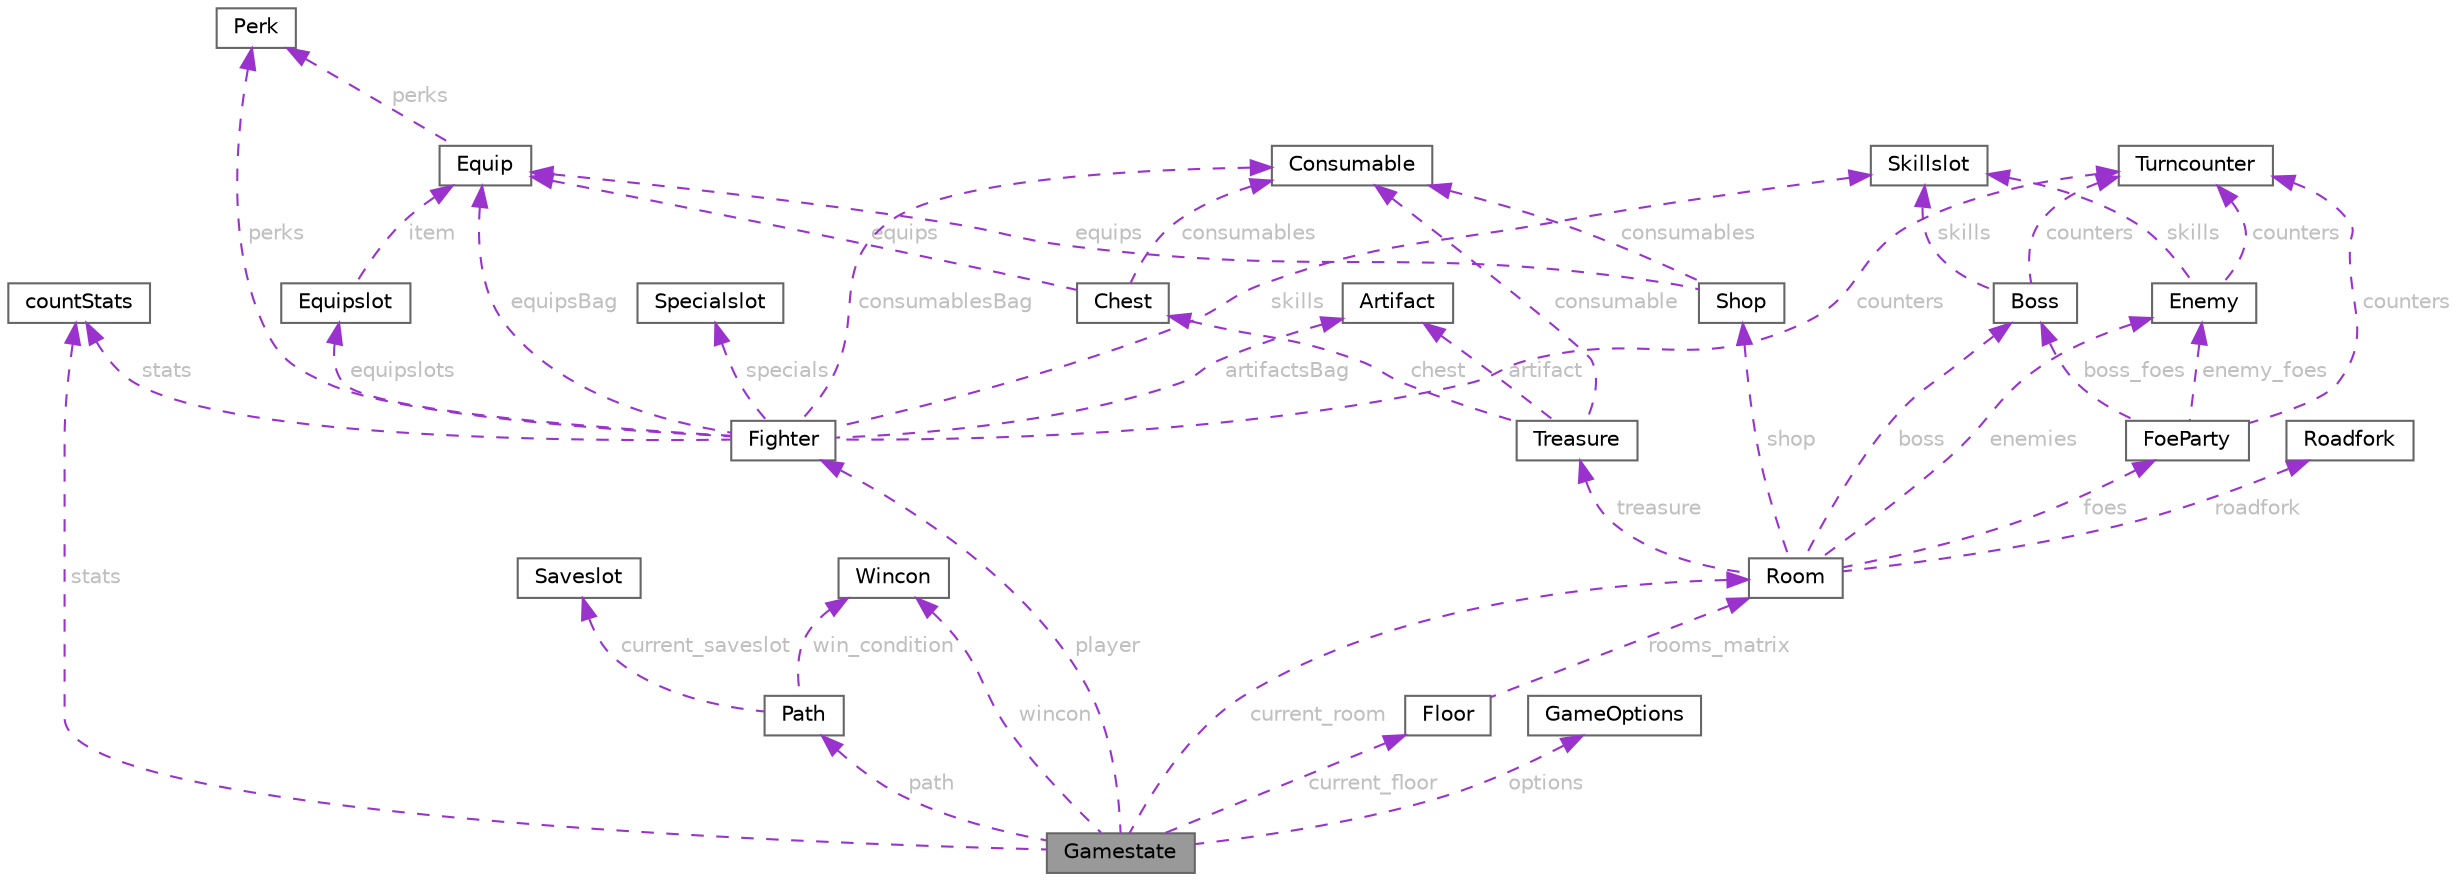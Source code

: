 digraph "Gamestate"
{
 // LATEX_PDF_SIZE
  bgcolor="transparent";
  edge [fontname=Helvetica,fontsize=10,labelfontname=Helvetica,labelfontsize=10];
  node [fontname=Helvetica,fontsize=10,shape=box,height=0.2,width=0.4];
  Node1 [id="Node000001",label="Gamestate",height=0.2,width=0.4,color="gray40", fillcolor="grey60", style="filled", fontcolor="black",tooltip="Holds arguments for a game."];
  Node2 -> Node1 [id="edge1_Node000001_Node000002",dir="back",color="darkorchid3",style="dashed",tooltip=" ",label=" stats",fontcolor="grey" ];
  Node2 [id="Node000002",label="countStats",height=0.2,width=0.4,color="gray40", fillcolor="white", style="filled",URL="$structcountStats.html",tooltip="Holds the lifetime stats of the player."];
  Node3 -> Node1 [id="edge2_Node000001_Node000003",dir="back",color="darkorchid3",style="dashed",tooltip=" ",label=" wincon",fontcolor="grey" ];
  Node3 [id="Node000003",label="Wincon",height=0.2,width=0.4,color="gray40", fillcolor="white", style="filled",URL="$structWincon.html",tooltip="Defines the entity initialised from a winconClass."];
  Node4 -> Node1 [id="edge3_Node000001_Node000004",dir="back",color="darkorchid3",style="dashed",tooltip=" ",label=" path",fontcolor="grey" ];
  Node4 [id="Node000004",label="Path",height=0.2,width=0.4,color="gray40", fillcolor="white", style="filled",URL="$structPath.html",tooltip="Holds the state of game progression."];
  Node3 -> Node4 [id="edge4_Node000004_Node000003",dir="back",color="darkorchid3",style="dashed",tooltip=" ",label=" win_condition",fontcolor="grey" ];
  Node5 -> Node4 [id="edge5_Node000004_Node000005",dir="back",color="darkorchid3",style="dashed",tooltip=" ",label=" current_saveslot",fontcolor="grey" ];
  Node5 [id="Node000005",label="Saveslot",height=0.2,width=0.4,color="gray40", fillcolor="white", style="filled",URL="$structSaveslot.html",tooltip="Holds arguments for a saveslot."];
  Node6 -> Node1 [id="edge6_Node000001_Node000006",dir="back",color="darkorchid3",style="dashed",tooltip=" ",label=" player",fontcolor="grey" ];
  Node6 [id="Node000006",label="Fighter",height=0.2,width=0.4,color="gray40", fillcolor="white", style="filled",URL="$structFighter.html",tooltip="Represents the entity initialised from a fighterClass."];
  Node7 -> Node6 [id="edge7_Node000006_Node000007",dir="back",color="darkorchid3",style="dashed",tooltip=" ",label=" specials",fontcolor="grey" ];
  Node7 [id="Node000007",label="Specialslot",height=0.2,width=0.4,color="gray40", fillcolor="white", style="filled",URL="$structSpecialslot.html",tooltip="Holds state for a Fighter specials."];
  Node8 -> Node6 [id="edge8_Node000006_Node000008",dir="back",color="darkorchid3",style="dashed",tooltip=" ",label=" skills",fontcolor="grey" ];
  Node8 [id="Node000008",label="Skillslot",height=0.2,width=0.4,color="gray40", fillcolor="white", style="filled",URL="$structSkillslot.html",tooltip="Holds state for a skillType."];
  Node9 -> Node6 [id="edge9_Node000006_Node000009",dir="back",color="darkorchid3",style="dashed",tooltip=" ",label=" counters",fontcolor="grey" ];
  Node9 [id="Node000009",label="Turncounter",height=0.2,width=0.4,color="gray40", fillcolor="white", style="filled",URL="$structTurncounter.html",tooltip="Represents the entity initialised from a CounterType."];
  Node10 -> Node6 [id="edge10_Node000006_Node000010",dir="back",color="darkorchid3",style="dashed",tooltip=" ",label=" perks",fontcolor="grey" ];
  Node10 [id="Node000010",label="Perk",height=0.2,width=0.4,color="gray40", fillcolor="white", style="filled",URL="$structPerk.html",tooltip="Represents the entity initialised from a perkClass."];
  Node11 -> Node6 [id="edge11_Node000006_Node000011",dir="back",color="darkorchid3",style="dashed",tooltip=" ",label=" equipslots",fontcolor="grey" ];
  Node11 [id="Node000011",label="Equipslot",height=0.2,width=0.4,color="gray40", fillcolor="white", style="filled",URL="$structEquipslot.html",tooltip="Represents the entity containing an Equip instance."];
  Node12 -> Node11 [id="edge12_Node000011_Node000012",dir="back",color="darkorchid3",style="dashed",tooltip=" ",label=" item",fontcolor="grey" ];
  Node12 [id="Node000012",label="Equip",height=0.2,width=0.4,color="gray40", fillcolor="white", style="filled",URL="$structEquip.html",tooltip="Represents the entity initialised from a equipClass."];
  Node10 -> Node12 [id="edge13_Node000012_Node000010",dir="back",color="darkorchid3",style="dashed",tooltip=" ",label=" perks",fontcolor="grey" ];
  Node12 -> Node6 [id="edge14_Node000006_Node000012",dir="back",color="darkorchid3",style="dashed",tooltip=" ",label=" equipsBag",fontcolor="grey" ];
  Node13 -> Node6 [id="edge15_Node000006_Node000013",dir="back",color="darkorchid3",style="dashed",tooltip=" ",label=" consumablesBag",fontcolor="grey" ];
  Node13 [id="Node000013",label="Consumable",height=0.2,width=0.4,color="gray40", fillcolor="white", style="filled",URL="$structConsumable.html",tooltip="Holds a certain qty of a consumableClass."];
  Node14 -> Node6 [id="edge16_Node000006_Node000014",dir="back",color="darkorchid3",style="dashed",tooltip=" ",label=" artifactsBag",fontcolor="grey" ];
  Node14 [id="Node000014",label="Artifact",height=0.2,width=0.4,color="gray40", fillcolor="white", style="filled",URL="$structArtifact.html",tooltip="Represents the entity initialised from a artifactClass."];
  Node2 -> Node6 [id="edge17_Node000006_Node000002",dir="back",color="darkorchid3",style="dashed",tooltip=" ",label=" stats",fontcolor="grey" ];
  Node15 -> Node1 [id="edge18_Node000001_Node000015",dir="back",color="darkorchid3",style="dashed",tooltip=" ",label=" current_floor",fontcolor="grey" ];
  Node15 [id="Node000015",label="Floor",height=0.2,width=0.4,color="gray40", fillcolor="white", style="filled",URL="$structFloor.html",tooltip="Represents the entity initialised from a floorClass."];
  Node16 -> Node15 [id="edge19_Node000015_Node000016",dir="back",color="darkorchid3",style="dashed",tooltip=" ",label=" rooms_matrix",fontcolor="grey" ];
  Node16 [id="Node000016",label="Room",height=0.2,width=0.4,color="gray40", fillcolor="white", style="filled",URL="$structRoom.html",tooltip="Represents the entity initialised from a roomClass."];
  Node17 -> Node16 [id="edge20_Node000016_Node000017",dir="back",color="darkorchid3",style="dashed",tooltip=" ",label=" shop",fontcolor="grey" ];
  Node17 [id="Node000017",label="Shop",height=0.2,width=0.4,color="gray40", fillcolor="white", style="filled",URL="$structShop.html",tooltip="Represents a shop instance."];
  Node12 -> Node17 [id="edge21_Node000017_Node000012",dir="back",color="darkorchid3",style="dashed",tooltip=" ",label=" equips",fontcolor="grey" ];
  Node13 -> Node17 [id="edge22_Node000017_Node000013",dir="back",color="darkorchid3",style="dashed",tooltip=" ",label=" consumables",fontcolor="grey" ];
  Node18 -> Node16 [id="edge23_Node000016_Node000018",dir="back",color="darkorchid3",style="dashed",tooltip=" ",label=" roadfork",fontcolor="grey" ];
  Node18 [id="Node000018",label="Roadfork",height=0.2,width=0.4,color="gray40", fillcolor="white", style="filled",URL="$structRoadfork.html",tooltip="Represents the entity initialised from a roadforkClass."];
  Node19 -> Node16 [id="edge24_Node000016_Node000019",dir="back",color="darkorchid3",style="dashed",tooltip=" ",label=" treasure",fontcolor="grey" ];
  Node19 [id="Node000019",label="Treasure",height=0.2,width=0.4,color="gray40", fillcolor="white", style="filled",URL="$structTreasure.html",tooltip="Represents the entity initialised from a treasureClass."];
  Node20 -> Node19 [id="edge25_Node000019_Node000020",dir="back",color="darkorchid3",style="dashed",tooltip=" ",label=" chest",fontcolor="grey" ];
  Node20 [id="Node000020",label="Chest",height=0.2,width=0.4,color="gray40", fillcolor="white", style="filled",URL="$structChest.html",tooltip="Represents the entity initialised from a chestClass."];
  Node13 -> Node20 [id="edge26_Node000020_Node000013",dir="back",color="darkorchid3",style="dashed",tooltip=" ",label=" consumables",fontcolor="grey" ];
  Node12 -> Node20 [id="edge27_Node000020_Node000012",dir="back",color="darkorchid3",style="dashed",tooltip=" ",label=" equips",fontcolor="grey" ];
  Node13 -> Node19 [id="edge28_Node000019_Node000013",dir="back",color="darkorchid3",style="dashed",tooltip=" ",label=" consumable",fontcolor="grey" ];
  Node14 -> Node19 [id="edge29_Node000019_Node000014",dir="back",color="darkorchid3",style="dashed",tooltip=" ",label=" artifact",fontcolor="grey" ];
  Node21 -> Node16 [id="edge30_Node000016_Node000021",dir="back",color="darkorchid3",style="dashed",tooltip=" ",label=" boss",fontcolor="grey" ];
  Node21 [id="Node000021",label="Boss",height=0.2,width=0.4,color="gray40", fillcolor="white", style="filled",URL="$structBoss.html",tooltip="Represents the entity initialised from a bossClass."];
  Node8 -> Node21 [id="edge31_Node000021_Node000008",dir="back",color="darkorchid3",style="dashed",tooltip=" ",label=" skills",fontcolor="grey" ];
  Node9 -> Node21 [id="edge32_Node000021_Node000009",dir="back",color="darkorchid3",style="dashed",tooltip=" ",label=" counters",fontcolor="grey" ];
  Node22 -> Node16 [id="edge33_Node000016_Node000022",dir="back",color="darkorchid3",style="dashed",tooltip=" ",label=" enemies",fontcolor="grey" ];
  Node22 [id="Node000022",label="Enemy",height=0.2,width=0.4,color="gray40", fillcolor="white", style="filled",URL="$structEnemy.html",tooltip="Represents the entity initialised from a enemyClass."];
  Node8 -> Node22 [id="edge34_Node000022_Node000008",dir="back",color="darkorchid3",style="dashed",tooltip=" ",label=" skills",fontcolor="grey" ];
  Node9 -> Node22 [id="edge35_Node000022_Node000009",dir="back",color="darkorchid3",style="dashed",tooltip=" ",label=" counters",fontcolor="grey" ];
  Node23 -> Node16 [id="edge36_Node000016_Node000023",dir="back",color="darkorchid3",style="dashed",tooltip=" ",label=" foes",fontcolor="grey" ];
  Node23 [id="Node000023",label="FoeParty",height=0.2,width=0.4,color="gray40", fillcolor="white", style="filled",URL="$structFoeParty.html",tooltip="Represents the entity initialised from a foePartyClass."];
  Node9 -> Node23 [id="edge37_Node000023_Node000009",dir="back",color="darkorchid3",style="dashed",tooltip=" ",label=" counters",fontcolor="grey" ];
  Node22 -> Node23 [id="edge38_Node000023_Node000022",dir="back",color="darkorchid3",style="dashed",tooltip=" ",label=" enemy_foes",fontcolor="grey" ];
  Node21 -> Node23 [id="edge39_Node000023_Node000021",dir="back",color="darkorchid3",style="dashed",tooltip=" ",label=" boss_foes",fontcolor="grey" ];
  Node16 -> Node1 [id="edge40_Node000001_Node000016",dir="back",color="darkorchid3",style="dashed",tooltip=" ",label=" current_room",fontcolor="grey" ];
  Node24 -> Node1 [id="edge41_Node000001_Node000024",dir="back",color="darkorchid3",style="dashed",tooltip=" ",label=" options",fontcolor="grey" ];
  Node24 [id="Node000024",label="GameOptions",height=0.2,width=0.4,color="gray40", fillcolor="white", style="filled",URL="$structGameOptions.html",tooltip="Holds options useful for user runtime preferences."];
}
